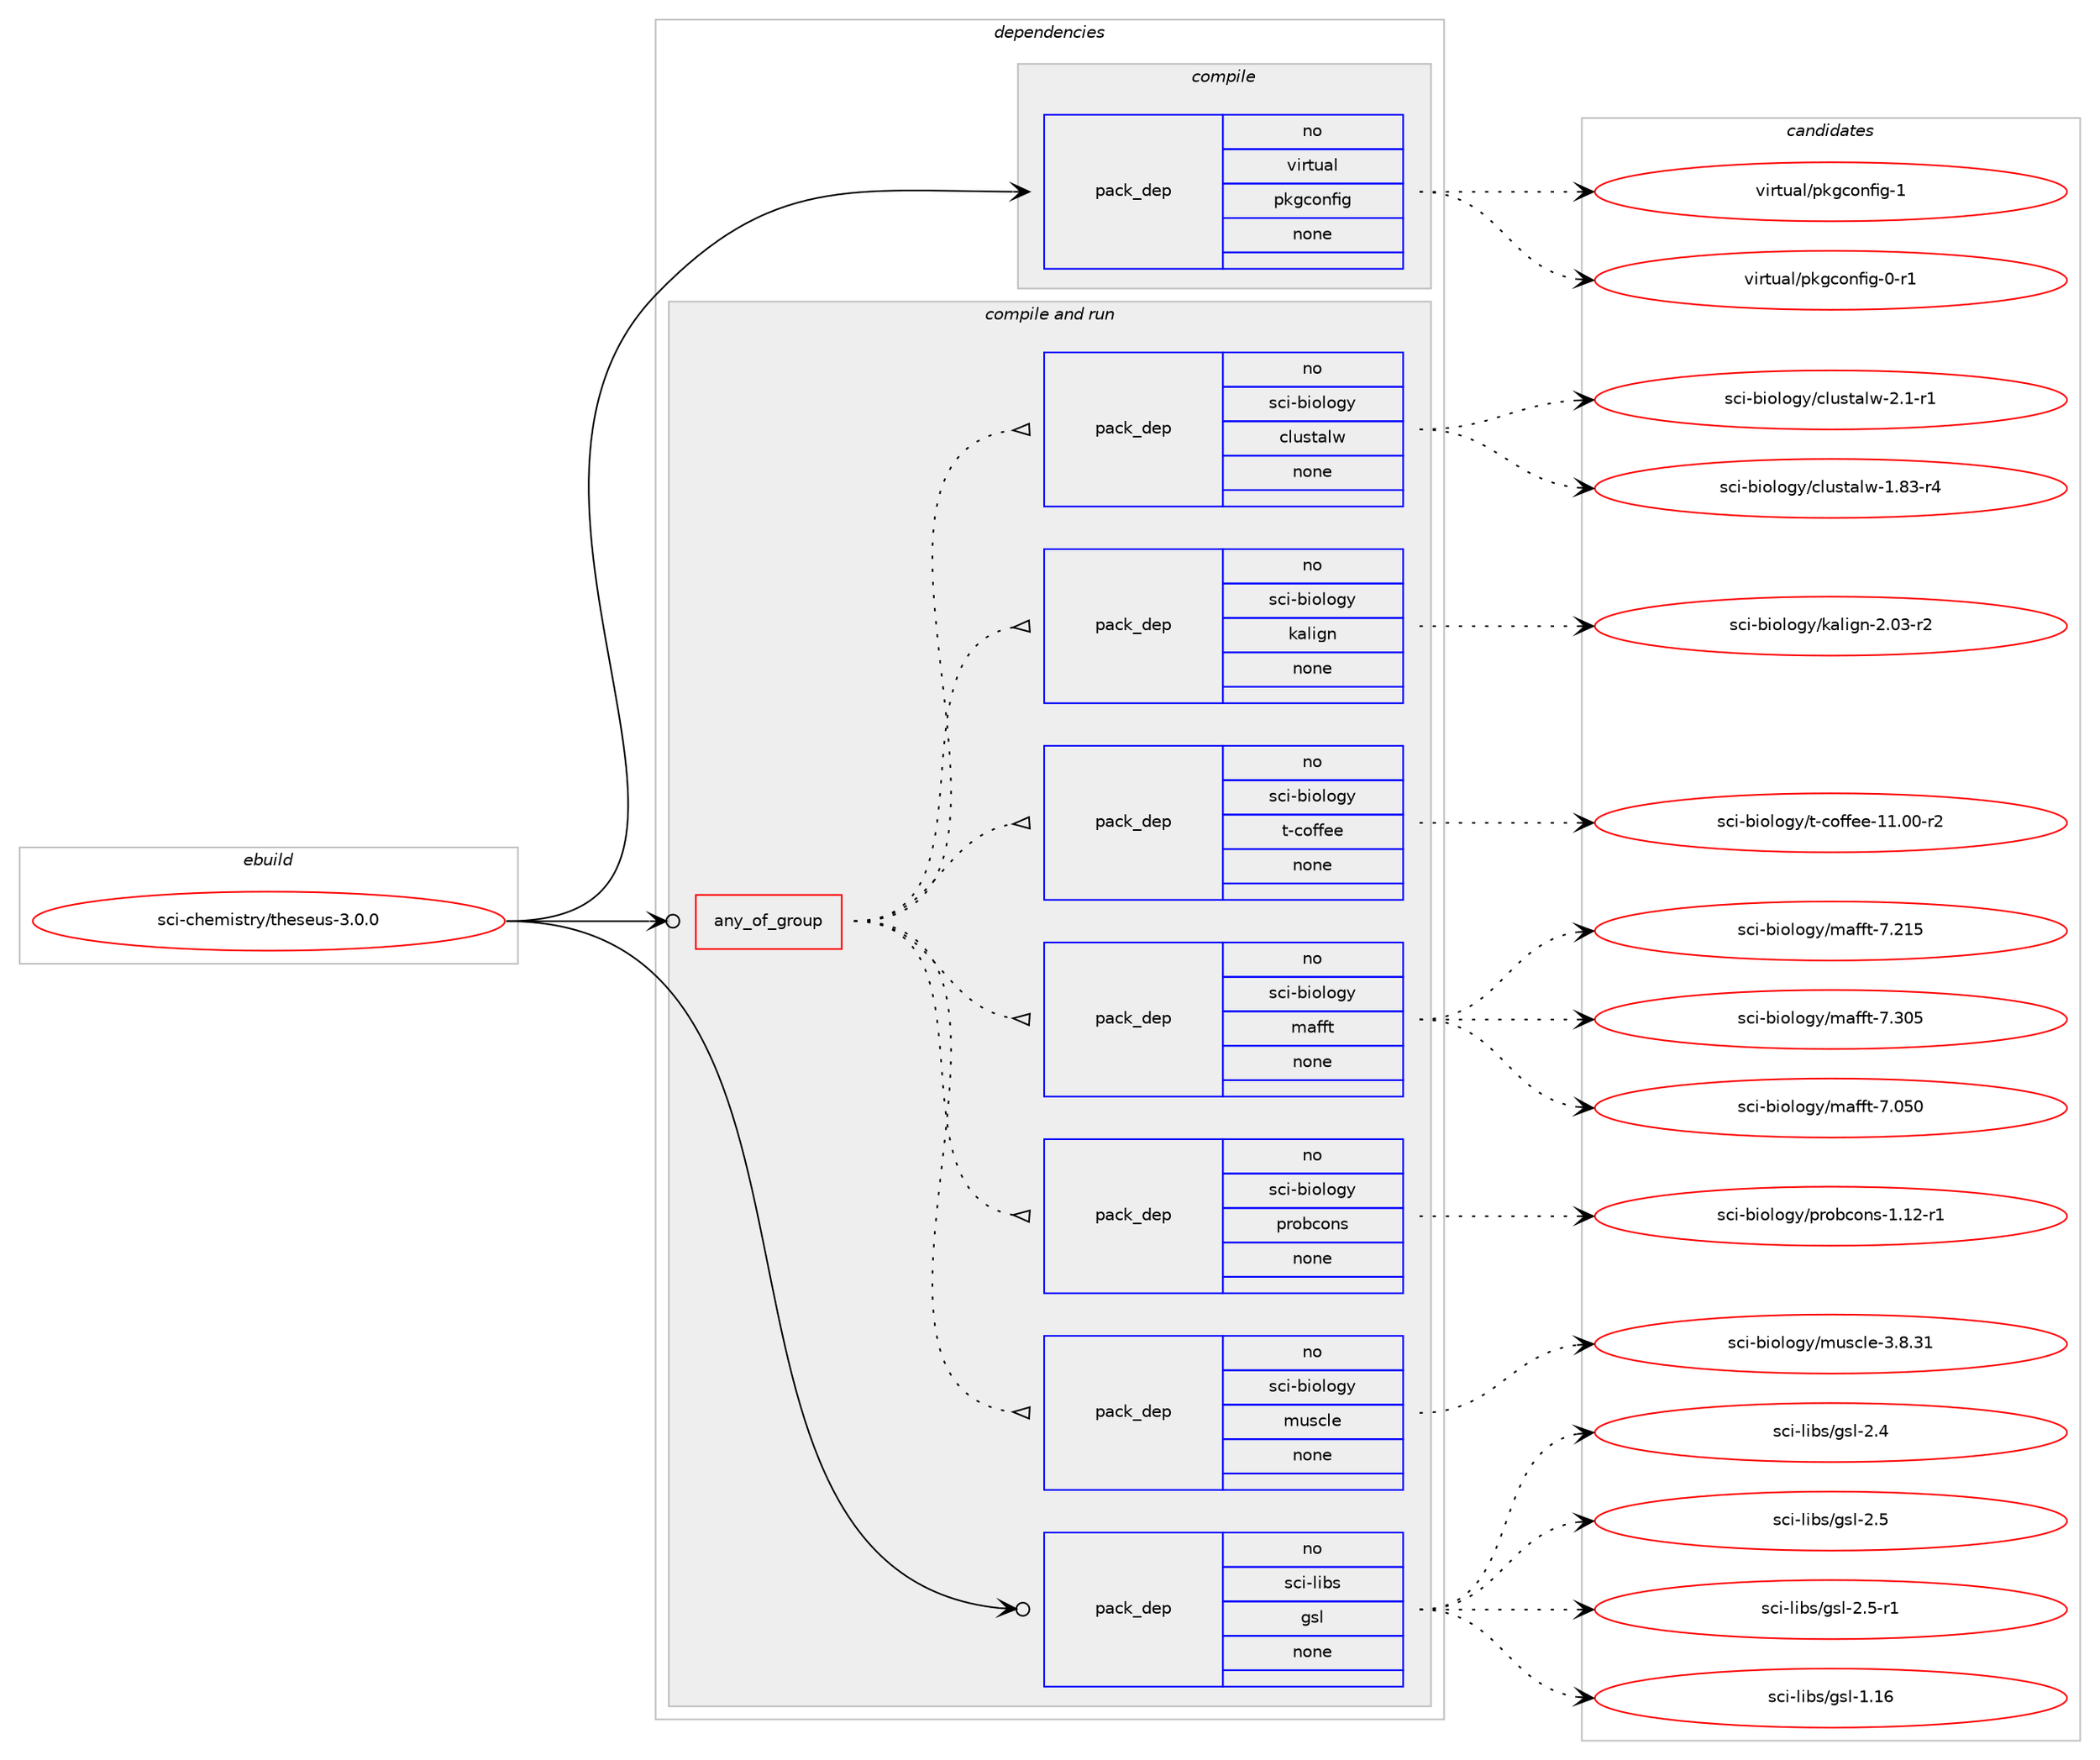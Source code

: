 digraph prolog {

# *************
# Graph options
# *************

newrank=true;
concentrate=true;
compound=true;
graph [rankdir=LR,fontname=Helvetica,fontsize=10,ranksep=1.5];#, ranksep=2.5, nodesep=0.2];
edge  [arrowhead=vee];
node  [fontname=Helvetica,fontsize=10];

# **********
# The ebuild
# **********

subgraph cluster_leftcol {
color=gray;
rank=same;
label=<<i>ebuild</i>>;
id [label="sci-chemistry/theseus-3.0.0", color=red, width=4, href="../sci-chemistry/theseus-3.0.0.svg"];
}

# ****************
# The dependencies
# ****************

subgraph cluster_midcol {
color=gray;
label=<<i>dependencies</i>>;
subgraph cluster_compile {
fillcolor="#eeeeee";
style=filled;
label=<<i>compile</i>>;
subgraph pack630095 {
dependency852210 [label=<<TABLE BORDER="0" CELLBORDER="1" CELLSPACING="0" CELLPADDING="4" WIDTH="220"><TR><TD ROWSPAN="6" CELLPADDING="30">pack_dep</TD></TR><TR><TD WIDTH="110">no</TD></TR><TR><TD>virtual</TD></TR><TR><TD>pkgconfig</TD></TR><TR><TD>none</TD></TR><TR><TD></TD></TR></TABLE>>, shape=none, color=blue];
}
id:e -> dependency852210:w [weight=20,style="solid",arrowhead="vee"];
}
subgraph cluster_compileandrun {
fillcolor="#eeeeee";
style=filled;
label=<<i>compile and run</i>>;
subgraph any14536 {
dependency852211 [label=<<TABLE BORDER="0" CELLBORDER="1" CELLSPACING="0" CELLPADDING="4"><TR><TD CELLPADDING="10">any_of_group</TD></TR></TABLE>>, shape=none, color=red];subgraph pack630096 {
dependency852212 [label=<<TABLE BORDER="0" CELLBORDER="1" CELLSPACING="0" CELLPADDING="4" WIDTH="220"><TR><TD ROWSPAN="6" CELLPADDING="30">pack_dep</TD></TR><TR><TD WIDTH="110">no</TD></TR><TR><TD>sci-biology</TD></TR><TR><TD>muscle</TD></TR><TR><TD>none</TD></TR><TR><TD></TD></TR></TABLE>>, shape=none, color=blue];
}
dependency852211:e -> dependency852212:w [weight=20,style="dotted",arrowhead="oinv"];
subgraph pack630097 {
dependency852213 [label=<<TABLE BORDER="0" CELLBORDER="1" CELLSPACING="0" CELLPADDING="4" WIDTH="220"><TR><TD ROWSPAN="6" CELLPADDING="30">pack_dep</TD></TR><TR><TD WIDTH="110">no</TD></TR><TR><TD>sci-biology</TD></TR><TR><TD>probcons</TD></TR><TR><TD>none</TD></TR><TR><TD></TD></TR></TABLE>>, shape=none, color=blue];
}
dependency852211:e -> dependency852213:w [weight=20,style="dotted",arrowhead="oinv"];
subgraph pack630098 {
dependency852214 [label=<<TABLE BORDER="0" CELLBORDER="1" CELLSPACING="0" CELLPADDING="4" WIDTH="220"><TR><TD ROWSPAN="6" CELLPADDING="30">pack_dep</TD></TR><TR><TD WIDTH="110">no</TD></TR><TR><TD>sci-biology</TD></TR><TR><TD>mafft</TD></TR><TR><TD>none</TD></TR><TR><TD></TD></TR></TABLE>>, shape=none, color=blue];
}
dependency852211:e -> dependency852214:w [weight=20,style="dotted",arrowhead="oinv"];
subgraph pack630099 {
dependency852215 [label=<<TABLE BORDER="0" CELLBORDER="1" CELLSPACING="0" CELLPADDING="4" WIDTH="220"><TR><TD ROWSPAN="6" CELLPADDING="30">pack_dep</TD></TR><TR><TD WIDTH="110">no</TD></TR><TR><TD>sci-biology</TD></TR><TR><TD>t-coffee</TD></TR><TR><TD>none</TD></TR><TR><TD></TD></TR></TABLE>>, shape=none, color=blue];
}
dependency852211:e -> dependency852215:w [weight=20,style="dotted",arrowhead="oinv"];
subgraph pack630100 {
dependency852216 [label=<<TABLE BORDER="0" CELLBORDER="1" CELLSPACING="0" CELLPADDING="4" WIDTH="220"><TR><TD ROWSPAN="6" CELLPADDING="30">pack_dep</TD></TR><TR><TD WIDTH="110">no</TD></TR><TR><TD>sci-biology</TD></TR><TR><TD>kalign</TD></TR><TR><TD>none</TD></TR><TR><TD></TD></TR></TABLE>>, shape=none, color=blue];
}
dependency852211:e -> dependency852216:w [weight=20,style="dotted",arrowhead="oinv"];
subgraph pack630101 {
dependency852217 [label=<<TABLE BORDER="0" CELLBORDER="1" CELLSPACING="0" CELLPADDING="4" WIDTH="220"><TR><TD ROWSPAN="6" CELLPADDING="30">pack_dep</TD></TR><TR><TD WIDTH="110">no</TD></TR><TR><TD>sci-biology</TD></TR><TR><TD>clustalw</TD></TR><TR><TD>none</TD></TR><TR><TD></TD></TR></TABLE>>, shape=none, color=blue];
}
dependency852211:e -> dependency852217:w [weight=20,style="dotted",arrowhead="oinv"];
}
id:e -> dependency852211:w [weight=20,style="solid",arrowhead="odotvee"];
subgraph pack630102 {
dependency852218 [label=<<TABLE BORDER="0" CELLBORDER="1" CELLSPACING="0" CELLPADDING="4" WIDTH="220"><TR><TD ROWSPAN="6" CELLPADDING="30">pack_dep</TD></TR><TR><TD WIDTH="110">no</TD></TR><TR><TD>sci-libs</TD></TR><TR><TD>gsl</TD></TR><TR><TD>none</TD></TR><TR><TD></TD></TR></TABLE>>, shape=none, color=blue];
}
id:e -> dependency852218:w [weight=20,style="solid",arrowhead="odotvee"];
}
subgraph cluster_run {
fillcolor="#eeeeee";
style=filled;
label=<<i>run</i>>;
}
}

# **************
# The candidates
# **************

subgraph cluster_choices {
rank=same;
color=gray;
label=<<i>candidates</i>>;

subgraph choice630095 {
color=black;
nodesep=1;
choice11810511411611797108471121071039911111010210510345484511449 [label="virtual/pkgconfig-0-r1", color=red, width=4,href="../virtual/pkgconfig-0-r1.svg"];
choice1181051141161179710847112107103991111101021051034549 [label="virtual/pkgconfig-1", color=red, width=4,href="../virtual/pkgconfig-1.svg"];
dependency852210:e -> choice11810511411611797108471121071039911111010210510345484511449:w [style=dotted,weight="100"];
dependency852210:e -> choice1181051141161179710847112107103991111101021051034549:w [style=dotted,weight="100"];
}
subgraph choice630096 {
color=black;
nodesep=1;
choice115991054598105111108111103121471091171159910810145514656465149 [label="sci-biology/muscle-3.8.31", color=red, width=4,href="../sci-biology/muscle-3.8.31.svg"];
dependency852212:e -> choice115991054598105111108111103121471091171159910810145514656465149:w [style=dotted,weight="100"];
}
subgraph choice630097 {
color=black;
nodesep=1;
choice11599105459810511110811110312147112114111989911111011545494649504511449 [label="sci-biology/probcons-1.12-r1", color=red, width=4,href="../sci-biology/probcons-1.12-r1.svg"];
dependency852213:e -> choice11599105459810511110811110312147112114111989911111011545494649504511449:w [style=dotted,weight="100"];
}
subgraph choice630098 {
color=black;
nodesep=1;
choice1159910545981051111081111031214710997102102116455546485348 [label="sci-biology/mafft-7.050", color=red, width=4,href="../sci-biology/mafft-7.050.svg"];
choice1159910545981051111081111031214710997102102116455546504953 [label="sci-biology/mafft-7.215", color=red, width=4,href="../sci-biology/mafft-7.215.svg"];
choice1159910545981051111081111031214710997102102116455546514853 [label="sci-biology/mafft-7.305", color=red, width=4,href="../sci-biology/mafft-7.305.svg"];
dependency852214:e -> choice1159910545981051111081111031214710997102102116455546485348:w [style=dotted,weight="100"];
dependency852214:e -> choice1159910545981051111081111031214710997102102116455546504953:w [style=dotted,weight="100"];
dependency852214:e -> choice1159910545981051111081111031214710997102102116455546514853:w [style=dotted,weight="100"];
}
subgraph choice630099 {
color=black;
nodesep=1;
choice1159910545981051111081111031214711645991111021021011014549494648484511450 [label="sci-biology/t-coffee-11.00-r2", color=red, width=4,href="../sci-biology/t-coffee-11.00-r2.svg"];
dependency852215:e -> choice1159910545981051111081111031214711645991111021021011014549494648484511450:w [style=dotted,weight="100"];
}
subgraph choice630100 {
color=black;
nodesep=1;
choice115991054598105111108111103121471079710810510311045504648514511450 [label="sci-biology/kalign-2.03-r2", color=red, width=4,href="../sci-biology/kalign-2.03-r2.svg"];
dependency852216:e -> choice115991054598105111108111103121471079710810510311045504648514511450:w [style=dotted,weight="100"];
}
subgraph choice630101 {
color=black;
nodesep=1;
choice11599105459810511110811110312147991081171151169710811945494656514511452 [label="sci-biology/clustalw-1.83-r4", color=red, width=4,href="../sci-biology/clustalw-1.83-r4.svg"];
choice115991054598105111108111103121479910811711511697108119455046494511449 [label="sci-biology/clustalw-2.1-r1", color=red, width=4,href="../sci-biology/clustalw-2.1-r1.svg"];
dependency852217:e -> choice11599105459810511110811110312147991081171151169710811945494656514511452:w [style=dotted,weight="100"];
dependency852217:e -> choice115991054598105111108111103121479910811711511697108119455046494511449:w [style=dotted,weight="100"];
}
subgraph choice630102 {
color=black;
nodesep=1;
choice115991054510810598115471031151084549464954 [label="sci-libs/gsl-1.16", color=red, width=4,href="../sci-libs/gsl-1.16.svg"];
choice1159910545108105981154710311510845504652 [label="sci-libs/gsl-2.4", color=red, width=4,href="../sci-libs/gsl-2.4.svg"];
choice1159910545108105981154710311510845504653 [label="sci-libs/gsl-2.5", color=red, width=4,href="../sci-libs/gsl-2.5.svg"];
choice11599105451081059811547103115108455046534511449 [label="sci-libs/gsl-2.5-r1", color=red, width=4,href="../sci-libs/gsl-2.5-r1.svg"];
dependency852218:e -> choice115991054510810598115471031151084549464954:w [style=dotted,weight="100"];
dependency852218:e -> choice1159910545108105981154710311510845504652:w [style=dotted,weight="100"];
dependency852218:e -> choice1159910545108105981154710311510845504653:w [style=dotted,weight="100"];
dependency852218:e -> choice11599105451081059811547103115108455046534511449:w [style=dotted,weight="100"];
}
}

}
